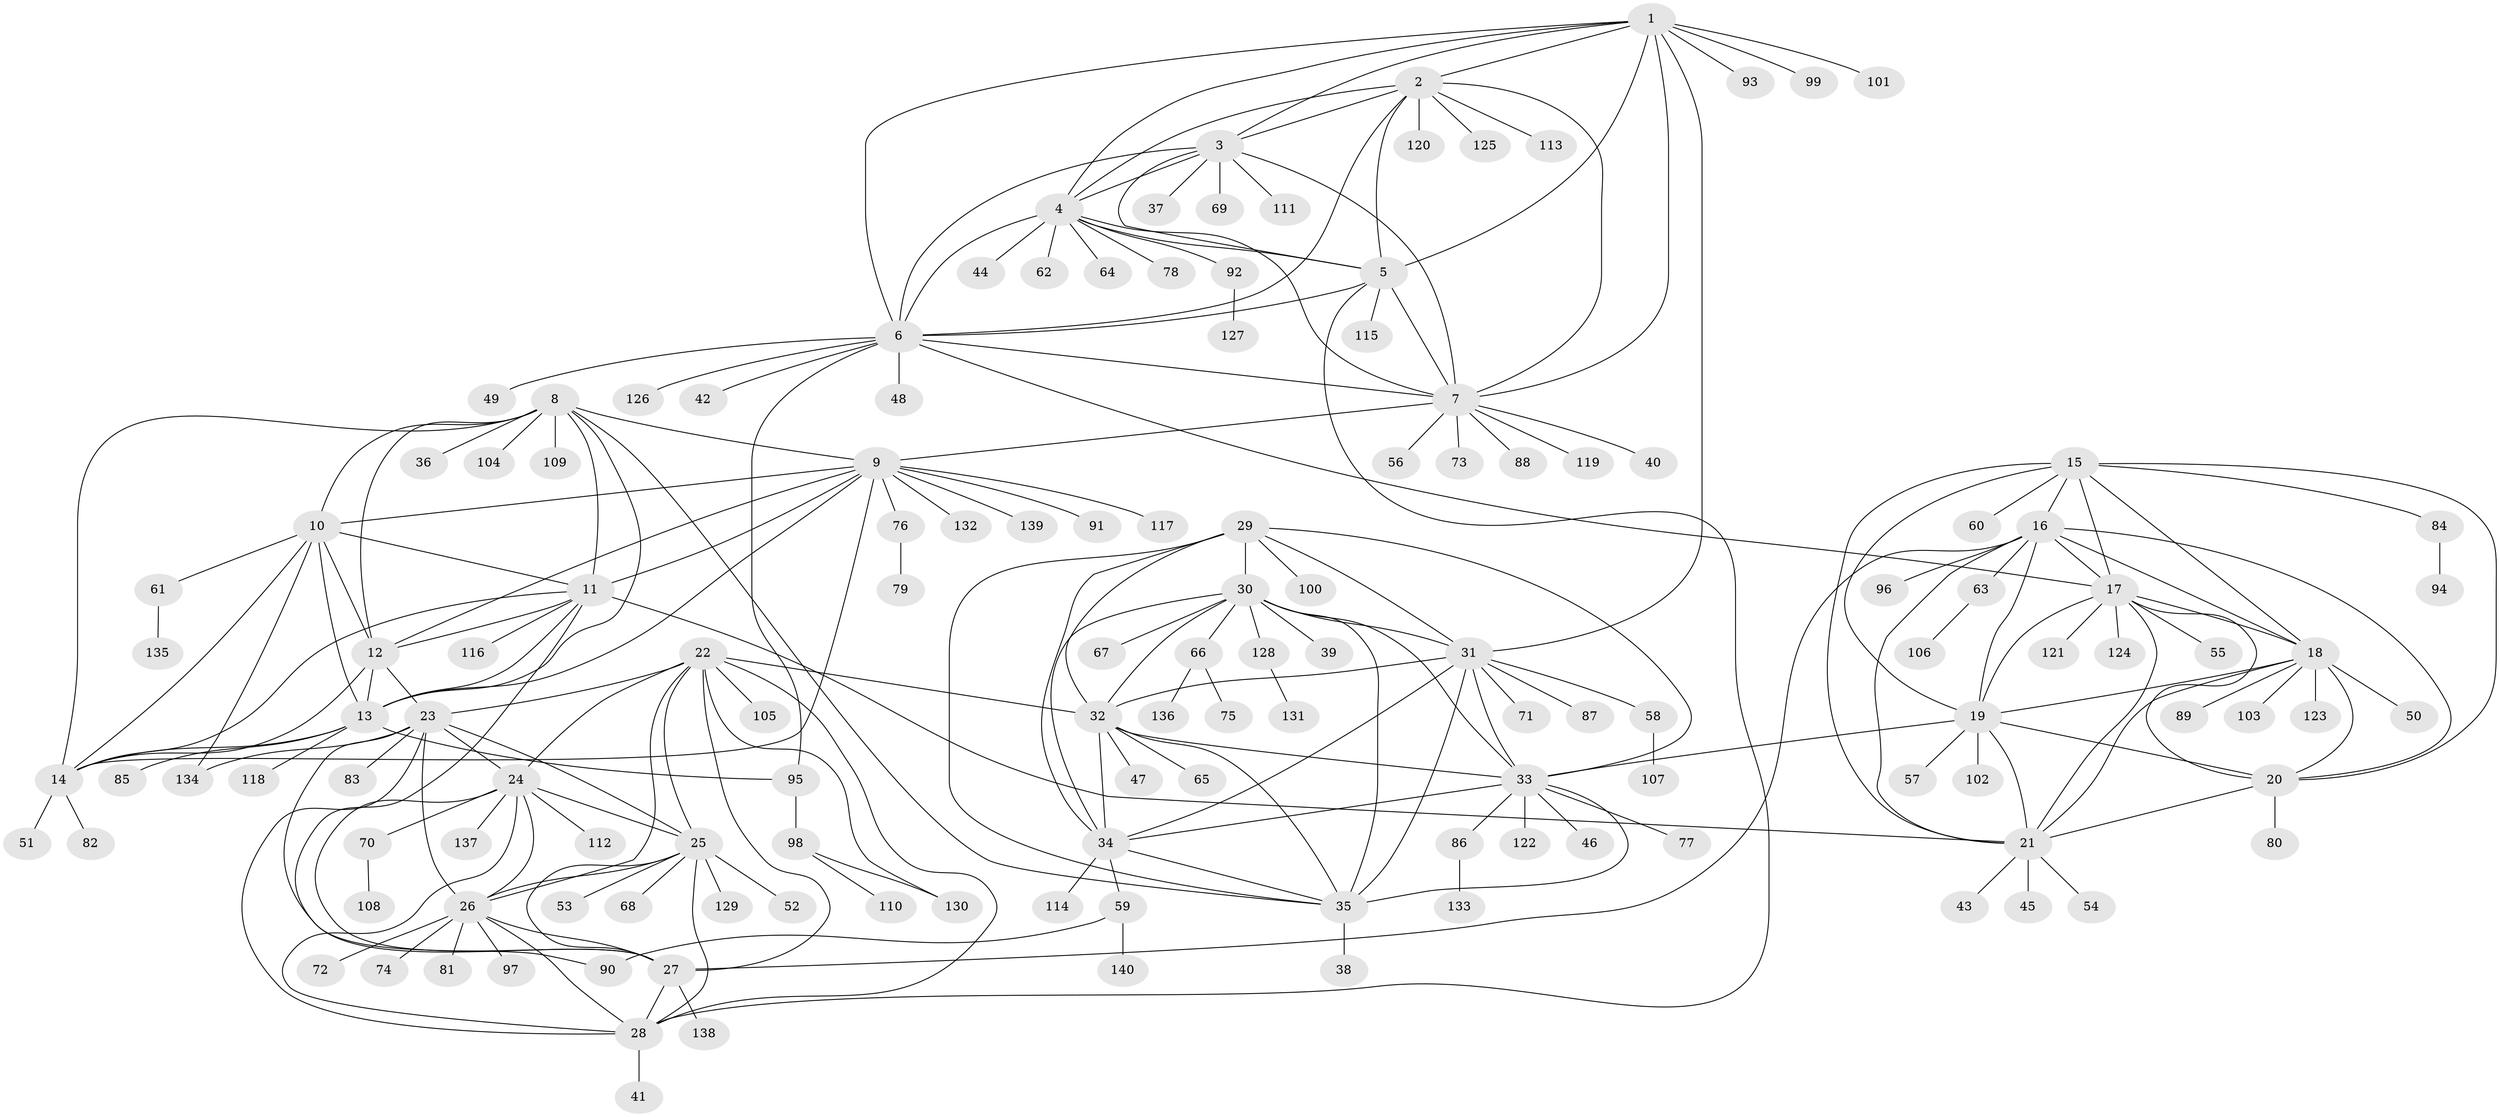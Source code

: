 // coarse degree distribution, {7: 0.0660377358490566, 9: 0.04716981132075472, 12: 0.009433962264150943, 14: 0.009433962264150943, 6: 0.03773584905660377, 10: 0.018867924528301886, 11: 0.009433962264150943, 8: 0.02830188679245283, 1: 0.6981132075471698, 2: 0.0660377358490566, 3: 0.009433962264150943}
// Generated by graph-tools (version 1.1) at 2025/52/02/27/25 19:52:20]
// undirected, 140 vertices, 224 edges
graph export_dot {
graph [start="1"]
  node [color=gray90,style=filled];
  1;
  2;
  3;
  4;
  5;
  6;
  7;
  8;
  9;
  10;
  11;
  12;
  13;
  14;
  15;
  16;
  17;
  18;
  19;
  20;
  21;
  22;
  23;
  24;
  25;
  26;
  27;
  28;
  29;
  30;
  31;
  32;
  33;
  34;
  35;
  36;
  37;
  38;
  39;
  40;
  41;
  42;
  43;
  44;
  45;
  46;
  47;
  48;
  49;
  50;
  51;
  52;
  53;
  54;
  55;
  56;
  57;
  58;
  59;
  60;
  61;
  62;
  63;
  64;
  65;
  66;
  67;
  68;
  69;
  70;
  71;
  72;
  73;
  74;
  75;
  76;
  77;
  78;
  79;
  80;
  81;
  82;
  83;
  84;
  85;
  86;
  87;
  88;
  89;
  90;
  91;
  92;
  93;
  94;
  95;
  96;
  97;
  98;
  99;
  100;
  101;
  102;
  103;
  104;
  105;
  106;
  107;
  108;
  109;
  110;
  111;
  112;
  113;
  114;
  115;
  116;
  117;
  118;
  119;
  120;
  121;
  122;
  123;
  124;
  125;
  126;
  127;
  128;
  129;
  130;
  131;
  132;
  133;
  134;
  135;
  136;
  137;
  138;
  139;
  140;
  1 -- 2;
  1 -- 3;
  1 -- 4;
  1 -- 5;
  1 -- 6;
  1 -- 7;
  1 -- 31;
  1 -- 93;
  1 -- 99;
  1 -- 101;
  2 -- 3;
  2 -- 4;
  2 -- 5;
  2 -- 6;
  2 -- 7;
  2 -- 113;
  2 -- 120;
  2 -- 125;
  3 -- 4;
  3 -- 5;
  3 -- 6;
  3 -- 7;
  3 -- 37;
  3 -- 69;
  3 -- 111;
  4 -- 5;
  4 -- 6;
  4 -- 7;
  4 -- 44;
  4 -- 62;
  4 -- 64;
  4 -- 78;
  4 -- 92;
  5 -- 6;
  5 -- 7;
  5 -- 28;
  5 -- 115;
  6 -- 7;
  6 -- 17;
  6 -- 42;
  6 -- 48;
  6 -- 49;
  6 -- 95;
  6 -- 126;
  7 -- 9;
  7 -- 40;
  7 -- 56;
  7 -- 73;
  7 -- 88;
  7 -- 119;
  8 -- 9;
  8 -- 10;
  8 -- 11;
  8 -- 12;
  8 -- 13;
  8 -- 14;
  8 -- 35;
  8 -- 36;
  8 -- 104;
  8 -- 109;
  9 -- 10;
  9 -- 11;
  9 -- 12;
  9 -- 13;
  9 -- 14;
  9 -- 76;
  9 -- 91;
  9 -- 117;
  9 -- 132;
  9 -- 139;
  10 -- 11;
  10 -- 12;
  10 -- 13;
  10 -- 14;
  10 -- 61;
  10 -- 134;
  11 -- 12;
  11 -- 13;
  11 -- 14;
  11 -- 21;
  11 -- 90;
  11 -- 116;
  12 -- 13;
  12 -- 14;
  12 -- 23;
  13 -- 14;
  13 -- 85;
  13 -- 95;
  13 -- 118;
  14 -- 51;
  14 -- 82;
  15 -- 16;
  15 -- 17;
  15 -- 18;
  15 -- 19;
  15 -- 20;
  15 -- 21;
  15 -- 60;
  15 -- 84;
  16 -- 17;
  16 -- 18;
  16 -- 19;
  16 -- 20;
  16 -- 21;
  16 -- 27;
  16 -- 63;
  16 -- 96;
  17 -- 18;
  17 -- 19;
  17 -- 20;
  17 -- 21;
  17 -- 55;
  17 -- 121;
  17 -- 124;
  18 -- 19;
  18 -- 20;
  18 -- 21;
  18 -- 50;
  18 -- 89;
  18 -- 103;
  18 -- 123;
  19 -- 20;
  19 -- 21;
  19 -- 33;
  19 -- 57;
  19 -- 102;
  20 -- 21;
  20 -- 80;
  21 -- 43;
  21 -- 45;
  21 -- 54;
  22 -- 23;
  22 -- 24;
  22 -- 25;
  22 -- 26;
  22 -- 27;
  22 -- 28;
  22 -- 32;
  22 -- 105;
  22 -- 130;
  23 -- 24;
  23 -- 25;
  23 -- 26;
  23 -- 27;
  23 -- 28;
  23 -- 83;
  23 -- 134;
  24 -- 25;
  24 -- 26;
  24 -- 27;
  24 -- 28;
  24 -- 70;
  24 -- 112;
  24 -- 137;
  25 -- 26;
  25 -- 27;
  25 -- 28;
  25 -- 52;
  25 -- 53;
  25 -- 68;
  25 -- 129;
  26 -- 27;
  26 -- 28;
  26 -- 72;
  26 -- 74;
  26 -- 81;
  26 -- 97;
  27 -- 28;
  27 -- 138;
  28 -- 41;
  29 -- 30;
  29 -- 31;
  29 -- 32;
  29 -- 33;
  29 -- 34;
  29 -- 35;
  29 -- 100;
  30 -- 31;
  30 -- 32;
  30 -- 33;
  30 -- 34;
  30 -- 35;
  30 -- 39;
  30 -- 66;
  30 -- 67;
  30 -- 128;
  31 -- 32;
  31 -- 33;
  31 -- 34;
  31 -- 35;
  31 -- 58;
  31 -- 71;
  31 -- 87;
  32 -- 33;
  32 -- 34;
  32 -- 35;
  32 -- 47;
  32 -- 65;
  33 -- 34;
  33 -- 35;
  33 -- 46;
  33 -- 77;
  33 -- 86;
  33 -- 122;
  34 -- 35;
  34 -- 59;
  34 -- 114;
  35 -- 38;
  58 -- 107;
  59 -- 90;
  59 -- 140;
  61 -- 135;
  63 -- 106;
  66 -- 75;
  66 -- 136;
  70 -- 108;
  76 -- 79;
  84 -- 94;
  86 -- 133;
  92 -- 127;
  95 -- 98;
  98 -- 110;
  98 -- 130;
  128 -- 131;
}
